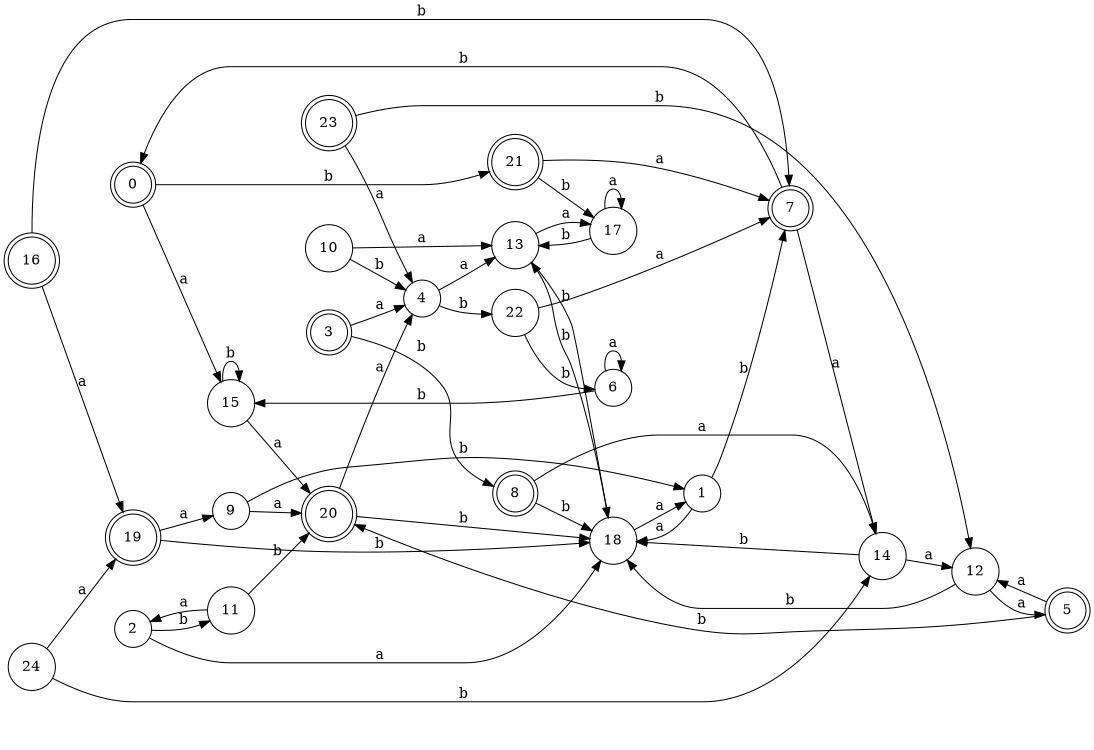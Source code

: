 digraph n20_4 {
__start0 [label="" shape="none"];

rankdir=LR;
size="8,5";

s0 [style="rounded,filled", color="black", fillcolor="white" shape="doublecircle", label="0"];
s1 [style="filled", color="black", fillcolor="white" shape="circle", label="1"];
s2 [style="filled", color="black", fillcolor="white" shape="circle", label="2"];
s3 [style="rounded,filled", color="black", fillcolor="white" shape="doublecircle", label="3"];
s4 [style="filled", color="black", fillcolor="white" shape="circle", label="4"];
s5 [style="rounded,filled", color="black", fillcolor="white" shape="doublecircle", label="5"];
s6 [style="filled", color="black", fillcolor="white" shape="circle", label="6"];
s7 [style="rounded,filled", color="black", fillcolor="white" shape="doublecircle", label="7"];
s8 [style="rounded,filled", color="black", fillcolor="white" shape="doublecircle", label="8"];
s9 [style="filled", color="black", fillcolor="white" shape="circle", label="9"];
s10 [style="filled", color="black", fillcolor="white" shape="circle", label="10"];
s11 [style="filled", color="black", fillcolor="white" shape="circle", label="11"];
s12 [style="filled", color="black", fillcolor="white" shape="circle", label="12"];
s13 [style="filled", color="black", fillcolor="white" shape="circle", label="13"];
s14 [style="filled", color="black", fillcolor="white" shape="circle", label="14"];
s15 [style="filled", color="black", fillcolor="white" shape="circle", label="15"];
s16 [style="rounded,filled", color="black", fillcolor="white" shape="doublecircle", label="16"];
s17 [style="filled", color="black", fillcolor="white" shape="circle", label="17"];
s18 [style="filled", color="black", fillcolor="white" shape="circle", label="18"];
s19 [style="rounded,filled", color="black", fillcolor="white" shape="doublecircle", label="19"];
s20 [style="rounded,filled", color="black", fillcolor="white" shape="doublecircle", label="20"];
s21 [style="rounded,filled", color="black", fillcolor="white" shape="doublecircle", label="21"];
s22 [style="filled", color="black", fillcolor="white" shape="circle", label="22"];
s23 [style="rounded,filled", color="black", fillcolor="white" shape="doublecircle", label="23"];
s24 [style="filled", color="black", fillcolor="white" shape="circle", label="24"];
s0 -> s15 [label="a"];
s0 -> s21 [label="b"];
s1 -> s18 [label="a"];
s1 -> s7 [label="b"];
s2 -> s18 [label="a"];
s2 -> s11 [label="b"];
s3 -> s4 [label="a"];
s3 -> s8 [label="b"];
s4 -> s13 [label="a"];
s4 -> s22 [label="b"];
s5 -> s12 [label="a"];
s5 -> s20 [label="b"];
s6 -> s6 [label="a"];
s6 -> s15 [label="b"];
s7 -> s14 [label="a"];
s7 -> s0 [label="b"];
s8 -> s14 [label="a"];
s8 -> s18 [label="b"];
s9 -> s20 [label="a"];
s9 -> s1 [label="b"];
s10 -> s13 [label="a"];
s10 -> s4 [label="b"];
s11 -> s2 [label="a"];
s11 -> s20 [label="b"];
s12 -> s5 [label="a"];
s12 -> s18 [label="b"];
s13 -> s17 [label="a"];
s13 -> s18 [label="b"];
s14 -> s12 [label="a"];
s14 -> s18 [label="b"];
s15 -> s20 [label="a"];
s15 -> s15 [label="b"];
s16 -> s19 [label="a"];
s16 -> s7 [label="b"];
s17 -> s17 [label="a"];
s17 -> s13 [label="b"];
s18 -> s1 [label="a"];
s18 -> s13 [label="b"];
s19 -> s9 [label="a"];
s19 -> s18 [label="b"];
s20 -> s4 [label="a"];
s20 -> s18 [label="b"];
s21 -> s7 [label="a"];
s21 -> s17 [label="b"];
s22 -> s7 [label="a"];
s22 -> s6 [label="b"];
s23 -> s4 [label="a"];
s23 -> s12 [label="b"];
s24 -> s19 [label="a"];
s24 -> s14 [label="b"];

}